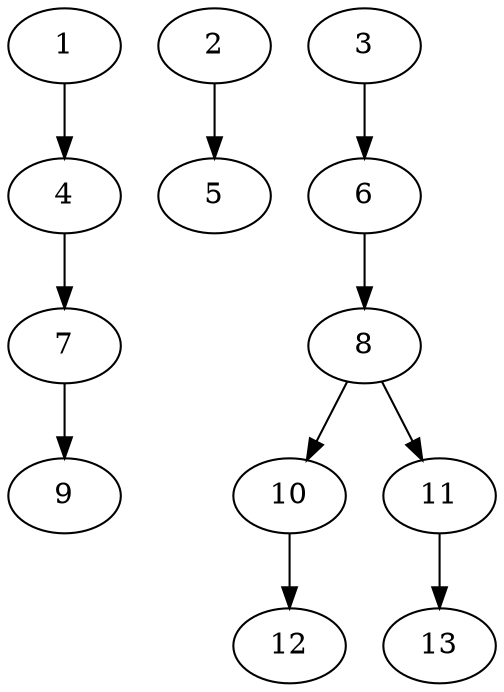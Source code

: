 // DAG (tier=1-easy, mode=data, n=13, ccr=0.331, fat=0.475, density=0.270, regular=0.618, jump=0.030, mindata=1048576, maxdata=8388608)
// DAG automatically generated by daggen at Sun Aug 24 16:33:33 2025
// /home/ermia/Project/Environments/daggen/bin/daggen --dot --ccr 0.331 --fat 0.475 --regular 0.618 --density 0.270 --jump 0.030 --mindata 1048576 --maxdata 8388608 -n 13 
digraph G {
  1 [size="273279735080565664", alpha="0.13", expect_size="136639867540282832"]
  1 -> 4 [size ="160269732937728"]
  2 [size="1964725809403464", alpha="0.14", expect_size="982362904701732"]
  2 -> 5 [size ="45423716728832"]
  3 [size="42276867200664993792", alpha="0.09", expect_size="21138433600332496896"]
  3 -> 6 [size ="97086427103232"]
  4 [size="141723709221929024", alpha="0.18", expect_size="70861854610964512"]
  4 -> 7 [size ="54205205184512"]
  5 [size="405802540710494208000", alpha="0.17", expect_size="202901270355247104000"]
  6 [size="219292880829526573056", alpha="0.12", expect_size="109646440414763286528"]
  6 -> 8 [size ="290919618183168"]
  7 [size="411336544931359744", alpha="0.11", expect_size="205668272465679872"]
  7 -> 9 [size ="389145184698368"]
  8 [size="109535144722696592", alpha="0.18", expect_size="54767572361348296"]
  8 -> 10 [size ="146428890447872"]
  8 -> 11 [size ="146428890447872"]
  9 [size="800265757268813056", alpha="0.18", expect_size="400132878634406528"]
  10 [size="4631879774615720", alpha="0.17", expect_size="2315939887307860"]
  10 -> 12 [size ="180759100915712"]
  11 [size="46591333579469357056", alpha="0.11", expect_size="23295666789734678528"]
  11 -> 13 [size ="103584175751168"]
  12 [size="322508203988302692352", alpha="0.13", expect_size="161254101994151346176"]
  13 [size="74927711960392794112", alpha="0.02", expect_size="37463855980196397056"]
}